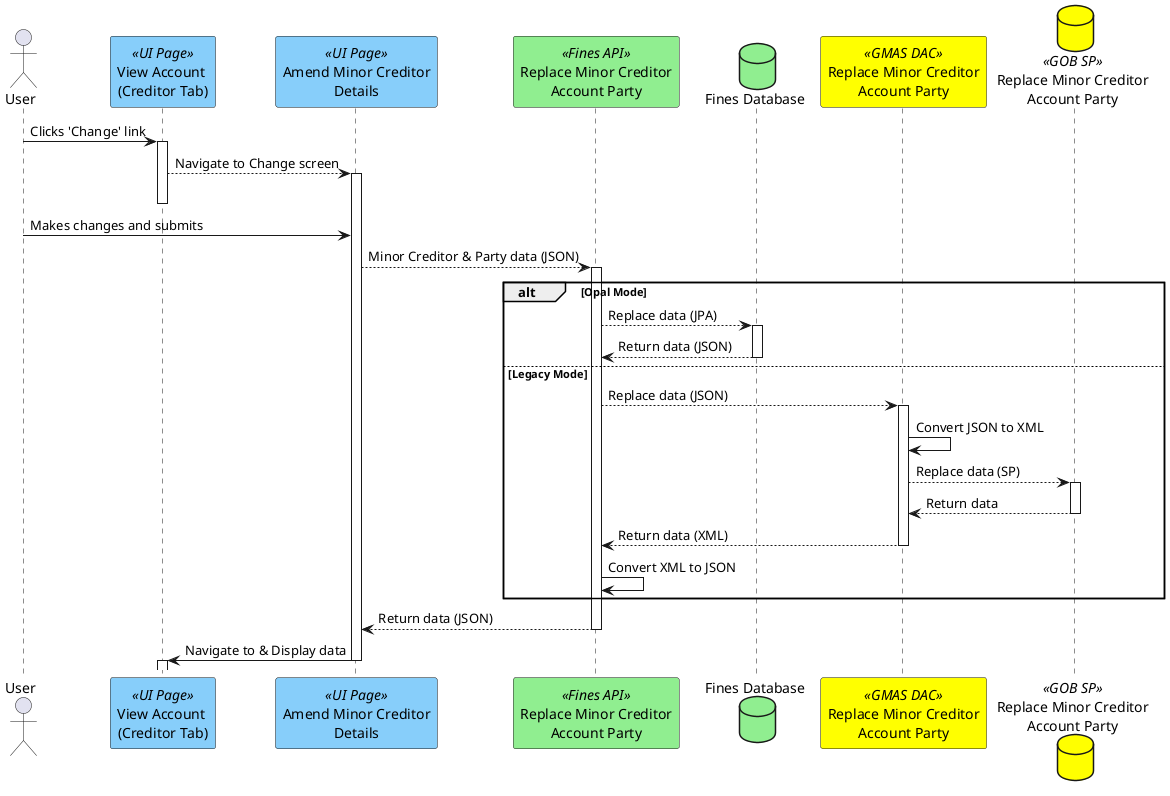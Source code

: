 @startuml
actor User
participant "View Account \n(Creditor Tab)" as viewScreen <<UI Page>> #lightskyblue
participant "Amend Minor Creditor\nDetails" as changeScreen <<UI Page>> #lightskyblue
participant "Replace Minor Creditor\nAccount Party" as putapi <<Fines API>> #lightgreen
database "Fines Database" as db #lightgreen
participant "Replace Minor Creditor\nAccount Party" as gmasdac <<GMAS DAC>> #yellow
database "Replace Minor Creditor\nAccount Party" as dblegacy <<GOB SP>> #yellow

User -> viewScreen ++ : Clicks 'Change' link
viewScreen --> changeScreen ++--: Navigate to Change screen
User -> changeScreen : Makes changes and submits
changeScreen --> putapi ++ : Minor Creditor & Party data (JSON)
alt Opal Mode
putapi --> db ++ : Replace data (JPA)
db --> putapi -- : Return data (JSON)
else Legacy Mode
putapi --> gmasdac ++ : Replace data (JSON)
gmasdac -> gmasdac: Convert JSON to XML
gmasdac --> dblegacy ++ : Replace data (SP)
dblegacy --> gmasdac -- : Return data
gmasdac --> putapi -- : Return data (XML)
putapi -> putapi : Convert XML to JSON
end
putapi --> changeScreen --: Return data (JSON)
changeScreen -> viewScreen --++: Navigate to & Display data
putapi --
@enduml
